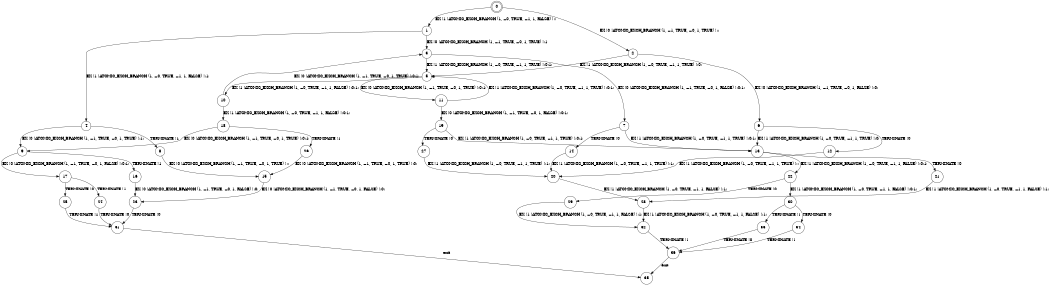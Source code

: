 digraph BCG {
size = "7, 10.5";
center = TRUE;
node [shape = circle];
0 [peripheries = 2];
0 -> 1 [label = "EX !1 !ATOMIC_EXCH_BRANCH (1, +0, TRUE, +1, 1, FALSE) !::"];
0 -> 2 [label = "EX !0 !ATOMIC_EXCH_BRANCH (1, +1, TRUE, +0, 1, TRUE) !::"];
1 -> 3 [label = "EX !0 !ATOMIC_EXCH_BRANCH (1, +1, TRUE, +0, 1, TRUE) !:1:"];
1 -> 4 [label = "EX !1 !ATOMIC_EXCH_BRANCH (1, +0, TRUE, +1, 1, FALSE) !:1:"];
2 -> 5 [label = "EX !1 !ATOMIC_EXCH_BRANCH (1, +0, TRUE, +1, 1, TRUE) !:0:"];
2 -> 6 [label = "EX !0 !ATOMIC_EXCH_BRANCH (1, +1, TRUE, +0, 1, FALSE) !:0:"];
3 -> 5 [label = "EX !1 !ATOMIC_EXCH_BRANCH (1, +0, TRUE, +1, 1, TRUE) !:0:1:"];
3 -> 7 [label = "EX !0 !ATOMIC_EXCH_BRANCH (1, +1, TRUE, +0, 1, FALSE) !:0:1:"];
4 -> 8 [label = "TERMINATE !1"];
4 -> 9 [label = "EX !0 !ATOMIC_EXCH_BRANCH (1, +1, TRUE, +0, 1, TRUE) !:1:"];
5 -> 10 [label = "EX !1 !ATOMIC_EXCH_BRANCH (1, +0, TRUE, +1, 1, FALSE) !:0:1:"];
5 -> 11 [label = "EX !0 !ATOMIC_EXCH_BRANCH (1, +1, TRUE, +0, 1, TRUE) !:0:1:"];
6 -> 12 [label = "TERMINATE !0"];
6 -> 13 [label = "EX !1 !ATOMIC_EXCH_BRANCH (1, +0, TRUE, +1, 1, TRUE) !:0:"];
7 -> 14 [label = "TERMINATE !0"];
7 -> 13 [label = "EX !1 !ATOMIC_EXCH_BRANCH (1, +0, TRUE, +1, 1, TRUE) !:0:1:"];
8 -> 15 [label = "EX !0 !ATOMIC_EXCH_BRANCH (1, +1, TRUE, +0, 1, TRUE) !::"];
9 -> 16 [label = "TERMINATE !1"];
9 -> 17 [label = "EX !0 !ATOMIC_EXCH_BRANCH (1, +1, TRUE, +0, 1, FALSE) !:0:1:"];
10 -> 18 [label = "EX !1 !ATOMIC_EXCH_BRANCH (1, +0, TRUE, +1, 1, FALSE) !:0:1:"];
10 -> 3 [label = "EX !0 !ATOMIC_EXCH_BRANCH (1, +1, TRUE, +0, 1, TRUE) !:0:1:"];
11 -> 5 [label = "EX !1 !ATOMIC_EXCH_BRANCH (1, +0, TRUE, +1, 1, TRUE) !:0:1:"];
11 -> 19 [label = "EX !0 !ATOMIC_EXCH_BRANCH (1, +1, TRUE, +0, 1, FALSE) !:0:1:"];
12 -> 20 [label = "EX !1 !ATOMIC_EXCH_BRANCH (1, +0, TRUE, +1, 1, TRUE) !::"];
13 -> 21 [label = "TERMINATE !0"];
13 -> 22 [label = "EX !1 !ATOMIC_EXCH_BRANCH (1, +0, TRUE, +1, 1, FALSE) !:0:1:"];
14 -> 20 [label = "EX !1 !ATOMIC_EXCH_BRANCH (1, +0, TRUE, +1, 1, TRUE) !:1:"];
15 -> 23 [label = "EX !0 !ATOMIC_EXCH_BRANCH (1, +1, TRUE, +0, 1, FALSE) !:0:"];
16 -> 23 [label = "EX !0 !ATOMIC_EXCH_BRANCH (1, +1, TRUE, +0, 1, FALSE) !:0:"];
17 -> 24 [label = "TERMINATE !1"];
17 -> 25 [label = "TERMINATE !0"];
18 -> 26 [label = "TERMINATE !1"];
18 -> 9 [label = "EX !0 !ATOMIC_EXCH_BRANCH (1, +1, TRUE, +0, 1, TRUE) !:0:1:"];
19 -> 27 [label = "TERMINATE !0"];
19 -> 13 [label = "EX !1 !ATOMIC_EXCH_BRANCH (1, +0, TRUE, +1, 1, TRUE) !:0:1:"];
20 -> 28 [label = "EX !1 !ATOMIC_EXCH_BRANCH (1, +0, TRUE, +1, 1, FALSE) !:1:"];
21 -> 28 [label = "EX !1 !ATOMIC_EXCH_BRANCH (1, +0, TRUE, +1, 1, FALSE) !:1:"];
22 -> 29 [label = "TERMINATE !0"];
22 -> 30 [label = "EX !1 !ATOMIC_EXCH_BRANCH (1, +0, TRUE, +1, 1, FALSE) !:0:1:"];
23 -> 31 [label = "TERMINATE !0"];
24 -> 31 [label = "TERMINATE !0"];
25 -> 31 [label = "TERMINATE !1"];
26 -> 15 [label = "EX !0 !ATOMIC_EXCH_BRANCH (1, +1, TRUE, +0, 1, TRUE) !:0:"];
27 -> 20 [label = "EX !1 !ATOMIC_EXCH_BRANCH (1, +0, TRUE, +1, 1, TRUE) !:1:"];
28 -> 32 [label = "EX !1 !ATOMIC_EXCH_BRANCH (1, +0, TRUE, +1, 1, FALSE) !:1:"];
29 -> 32 [label = "EX !1 !ATOMIC_EXCH_BRANCH (1, +0, TRUE, +1, 1, FALSE) !:1:"];
30 -> 33 [label = "TERMINATE !1"];
30 -> 34 [label = "TERMINATE !0"];
31 -> 35 [label = "exit"];
32 -> 36 [label = "TERMINATE !1"];
33 -> 36 [label = "TERMINATE !0"];
34 -> 36 [label = "TERMINATE !1"];
36 -> 35 [label = "exit"];
}

